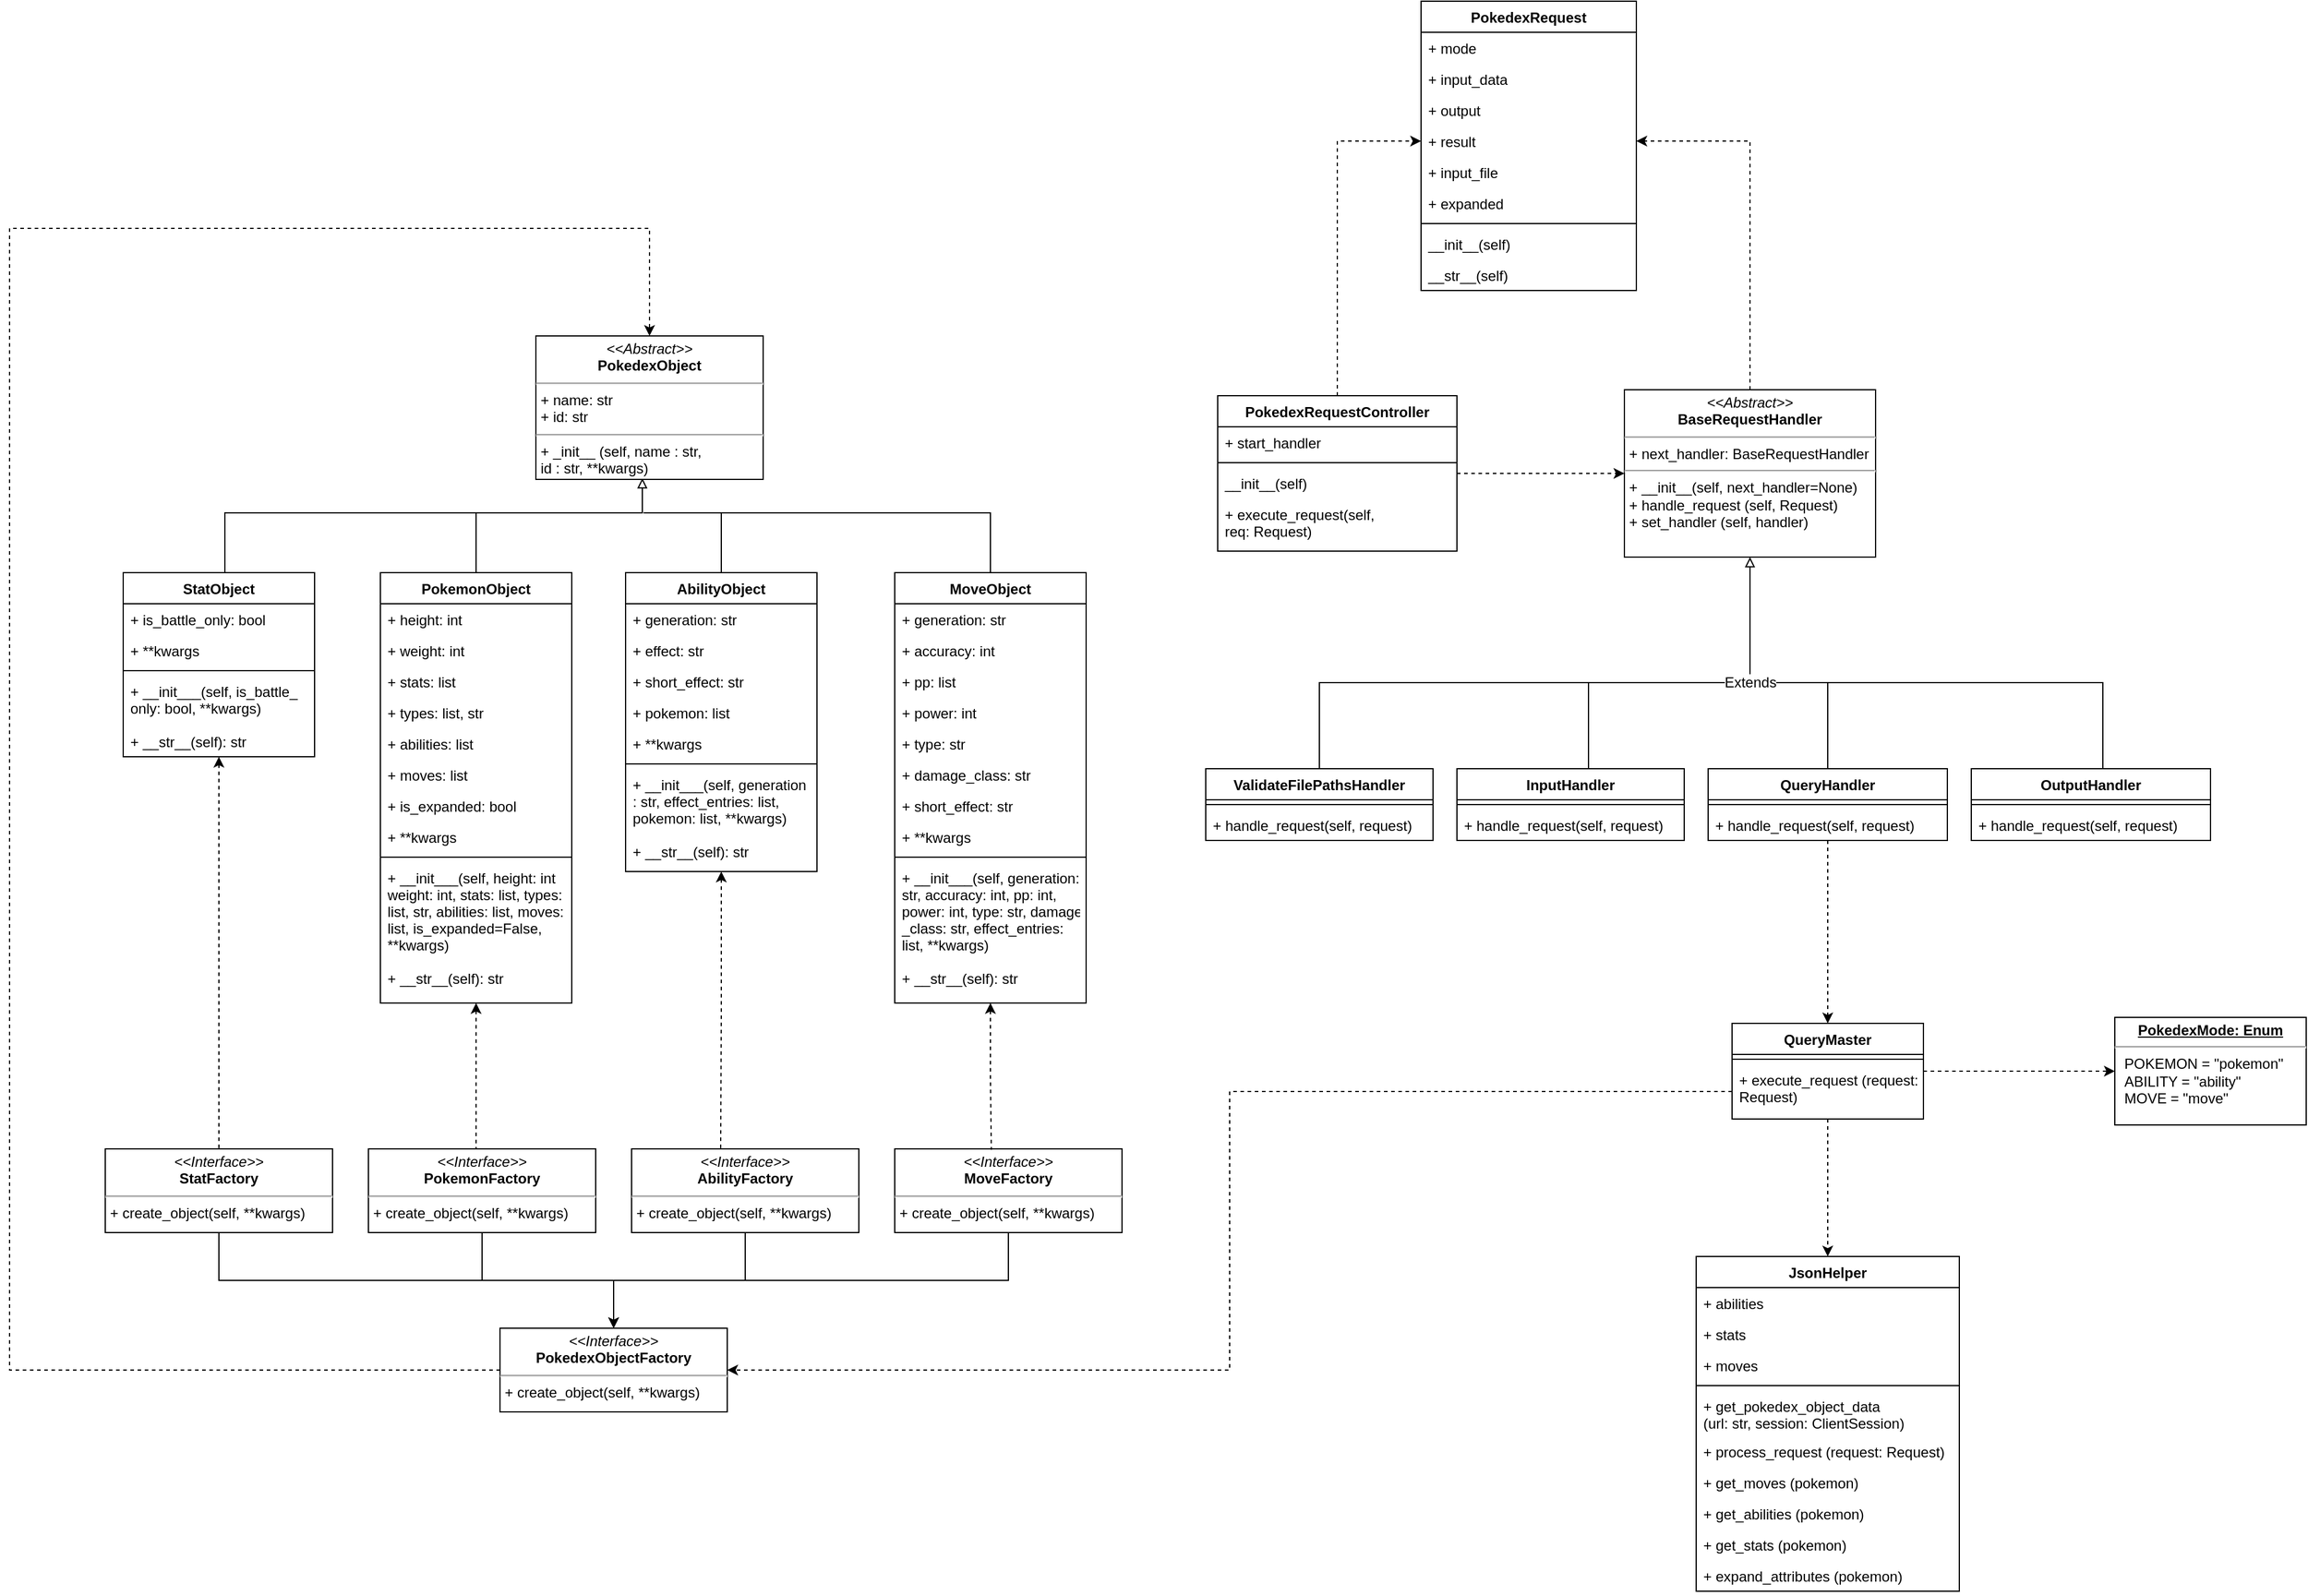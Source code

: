 <mxfile version="12.9.3" type="device"><diagram id="C5RBs43oDa-KdzZeNtuy" name="Page-1"><mxGraphModel dx="2993" dy="1607" grid="1" gridSize="10" guides="1" tooltips="1" connect="1" arrows="1" fold="1" page="1" pageScale="1" pageWidth="3300" pageHeight="4681" math="0" shadow="0"><root><mxCell id="WIyWlLk6GJQsqaUBKTNV-0"/><mxCell id="WIyWlLk6GJQsqaUBKTNV-1" parent="WIyWlLk6GJQsqaUBKTNV-0"/><mxCell id="iyGgix1Be-a9shSGAR93-7" style="edgeStyle=orthogonalEdgeStyle;rounded=0;orthogonalLoop=1;jettySize=auto;html=1;fontSize=12;" parent="WIyWlLk6GJQsqaUBKTNV-1" source="iyGgix1Be-a9shSGAR93-0" target="iyGgix1Be-a9shSGAR93-3" edge="1"><mxGeometry relative="1" as="geometry"><Array as="points"><mxPoint x="625" y="1150"/><mxPoint x="735" y="1150"/></Array></mxGeometry></mxCell><mxCell id="P6VxJpZOAg-nq72w11jo-1" style="edgeStyle=orthogonalEdgeStyle;rounded=0;orthogonalLoop=1;jettySize=auto;html=1;entryX=0;entryY=0.5;entryDx=0;entryDy=0;dashed=1;startArrow=none;startFill=0;endArrow=classic;endFill=1;" edge="1" parent="WIyWlLk6GJQsqaUBKTNV-1" source="qSmq64T--lBDVcPzqukr-4" target="iyGgix1Be-a9shSGAR93-84"><mxGeometry relative="1" as="geometry"/></mxCell><mxCell id="qSmq64T--lBDVcPzqukr-8" value="PokedexRequest" style="swimlane;fontStyle=1;align=center;verticalAlign=top;childLayout=stackLayout;horizontal=1;startSize=26;horizontalStack=0;resizeParent=1;resizeParentMax=0;resizeLast=0;collapsible=1;marginBottom=0;" parent="WIyWlLk6GJQsqaUBKTNV-1" vertex="1"><mxGeometry x="1410" y="80" width="180" height="242" as="geometry"/></mxCell><mxCell id="qSmq64T--lBDVcPzqukr-9" value="+ mode" style="text;strokeColor=none;fillColor=none;align=left;verticalAlign=top;spacingLeft=4;spacingRight=4;overflow=hidden;rotatable=0;points=[[0,0.5],[1,0.5]];portConstraint=eastwest;" parent="qSmq64T--lBDVcPzqukr-8" vertex="1"><mxGeometry y="26" width="180" height="26" as="geometry"/></mxCell><mxCell id="qSmq64T--lBDVcPzqukr-11" value="+ input_data" style="text;strokeColor=none;fillColor=none;align=left;verticalAlign=top;spacingLeft=4;spacingRight=4;overflow=hidden;rotatable=0;points=[[0,0.5],[1,0.5]];portConstraint=eastwest;" parent="qSmq64T--lBDVcPzqukr-8" vertex="1"><mxGeometry y="52" width="180" height="26" as="geometry"/></mxCell><mxCell id="qSmq64T--lBDVcPzqukr-12" value="+ output" style="text;strokeColor=none;fillColor=none;align=left;verticalAlign=top;spacingLeft=4;spacingRight=4;overflow=hidden;rotatable=0;points=[[0,0.5],[1,0.5]];portConstraint=eastwest;" parent="qSmq64T--lBDVcPzqukr-8" vertex="1"><mxGeometry y="78" width="180" height="26" as="geometry"/></mxCell><mxCell id="qSmq64T--lBDVcPzqukr-13" value="+ result" style="text;strokeColor=none;fillColor=none;align=left;verticalAlign=top;spacingLeft=4;spacingRight=4;overflow=hidden;rotatable=0;points=[[0,0.5],[1,0.5]];portConstraint=eastwest;" parent="qSmq64T--lBDVcPzqukr-8" vertex="1"><mxGeometry y="104" width="180" height="26" as="geometry"/></mxCell><mxCell id="qSmq64T--lBDVcPzqukr-14" value="+ input_file" style="text;strokeColor=none;fillColor=none;align=left;verticalAlign=top;spacingLeft=4;spacingRight=4;overflow=hidden;rotatable=0;points=[[0,0.5],[1,0.5]];portConstraint=eastwest;" parent="qSmq64T--lBDVcPzqukr-8" vertex="1"><mxGeometry y="130" width="180" height="26" as="geometry"/></mxCell><mxCell id="qSmq64T--lBDVcPzqukr-15" value="+ expanded" style="text;strokeColor=none;fillColor=none;align=left;verticalAlign=top;spacingLeft=4;spacingRight=4;overflow=hidden;rotatable=0;points=[[0,0.5],[1,0.5]];portConstraint=eastwest;" parent="qSmq64T--lBDVcPzqukr-8" vertex="1"><mxGeometry y="156" width="180" height="26" as="geometry"/></mxCell><mxCell id="qSmq64T--lBDVcPzqukr-10" value="" style="line;strokeWidth=1;fillColor=none;align=left;verticalAlign=middle;spacingTop=-1;spacingLeft=3;spacingRight=3;rotatable=0;labelPosition=right;points=[];portConstraint=eastwest;" parent="qSmq64T--lBDVcPzqukr-8" vertex="1"><mxGeometry y="182" width="180" height="8" as="geometry"/></mxCell><mxCell id="qSmq64T--lBDVcPzqukr-18" value="__init__(self)" style="text;strokeColor=none;fillColor=none;align=left;verticalAlign=top;spacingLeft=4;spacingRight=4;overflow=hidden;rotatable=0;points=[[0,0.5],[1,0.5]];portConstraint=eastwest;" parent="qSmq64T--lBDVcPzqukr-8" vertex="1"><mxGeometry y="190" width="180" height="26" as="geometry"/></mxCell><mxCell id="qSmq64T--lBDVcPzqukr-19" value="__str__(self)" style="text;strokeColor=none;fillColor=none;align=left;verticalAlign=top;spacingLeft=4;spacingRight=4;overflow=hidden;rotatable=0;points=[[0,0.5],[1,0.5]];portConstraint=eastwest;" parent="qSmq64T--lBDVcPzqukr-8" vertex="1"><mxGeometry y="216" width="180" height="26" as="geometry"/></mxCell><mxCell id="iyGgix1Be-a9shSGAR93-0" value="&lt;p style=&quot;margin: 4px 0px 0px; text-align: center; font-size: 12px;&quot;&gt;&lt;i style=&quot;font-size: 12px;&quot;&gt;&amp;lt;&amp;lt;Interface&amp;gt;&amp;gt;&lt;/i&gt;&lt;br style=&quot;font-size: 12px;&quot;&gt;&lt;b style=&quot;font-size: 12px;&quot;&gt;PokemonFactory&lt;/b&gt;&lt;/p&gt;&lt;hr style=&quot;font-size: 12px;&quot;&gt;&lt;p style=&quot;margin: 0px 0px 0px 4px; font-size: 12px;&quot;&gt;+ create_object(self, **kwargs)&lt;br style=&quot;font-size: 12px;&quot;&gt;&lt;/p&gt;" style="verticalAlign=top;align=left;overflow=fill;fontSize=12;fontFamily=Helvetica;html=1;" parent="WIyWlLk6GJQsqaUBKTNV-1" vertex="1"><mxGeometry x="530" y="1040" width="190" height="70" as="geometry"/></mxCell><mxCell id="iyGgix1Be-a9shSGAR93-8" style="edgeStyle=orthogonalEdgeStyle;rounded=0;orthogonalLoop=1;jettySize=auto;html=1;entryX=0.5;entryY=0;entryDx=0;entryDy=0;fontSize=12;" parent="WIyWlLk6GJQsqaUBKTNV-1" source="iyGgix1Be-a9shSGAR93-1" target="iyGgix1Be-a9shSGAR93-3" edge="1"><mxGeometry relative="1" as="geometry"><Array as="points"><mxPoint x="845" y="1150"/><mxPoint x="735" y="1150"/></Array></mxGeometry></mxCell><mxCell id="iyGgix1Be-a9shSGAR93-1" value="&lt;p style=&quot;margin: 4px 0px 0px; text-align: center; font-size: 12px;&quot;&gt;&lt;i style=&quot;font-size: 12px;&quot;&gt;&amp;lt;&amp;lt;Interface&amp;gt;&amp;gt;&lt;/i&gt;&lt;br style=&quot;font-size: 12px;&quot;&gt;&lt;b style=&quot;font-size: 12px;&quot;&gt;AbilityFactory&lt;/b&gt;&lt;/p&gt;&lt;hr style=&quot;font-size: 12px;&quot;&gt;&lt;p style=&quot;margin: 0px 0px 0px 4px; font-size: 12px;&quot;&gt;+ create_object(self, **kwargs)&lt;br style=&quot;font-size: 12px;&quot;&gt;&lt;/p&gt;" style="verticalAlign=top;align=left;overflow=fill;fontSize=12;fontFamily=Helvetica;html=1;" parent="WIyWlLk6GJQsqaUBKTNV-1" vertex="1"><mxGeometry x="750" y="1040" width="190" height="70" as="geometry"/></mxCell><mxCell id="iyGgix1Be-a9shSGAR93-6" style="edgeStyle=orthogonalEdgeStyle;rounded=0;orthogonalLoop=1;jettySize=auto;html=1;endArrow=none;endFill=0;fontSize=12;" parent="WIyWlLk6GJQsqaUBKTNV-1" source="iyGgix1Be-a9shSGAR93-2" edge="1"><mxGeometry relative="1" as="geometry"><mxPoint x="630" y="1150" as="targetPoint"/><Array as="points"><mxPoint x="405" y="1150"/></Array></mxGeometry></mxCell><mxCell id="iyGgix1Be-a9shSGAR93-2" value="&lt;p style=&quot;margin: 4px 0px 0px; text-align: center; font-size: 12px;&quot;&gt;&lt;i style=&quot;font-size: 12px;&quot;&gt;&amp;lt;&amp;lt;Interface&amp;gt;&amp;gt;&lt;/i&gt;&lt;br style=&quot;font-size: 12px;&quot;&gt;&lt;b style=&quot;font-size: 12px;&quot;&gt;StatFactory&lt;/b&gt;&lt;/p&gt;&lt;hr style=&quot;font-size: 12px;&quot;&gt;&lt;p style=&quot;margin: 0px 0px 0px 4px; font-size: 12px;&quot;&gt;&lt;/p&gt;&lt;p style=&quot;margin: 0px 0px 0px 4px; font-size: 12px;&quot;&gt;+ create_object(self, **kwargs)&lt;/p&gt;" style="verticalAlign=top;align=left;overflow=fill;fontSize=12;fontFamily=Helvetica;html=1;" parent="WIyWlLk6GJQsqaUBKTNV-1" vertex="1"><mxGeometry x="310" y="1040" width="190" height="70" as="geometry"/></mxCell><mxCell id="P6VxJpZOAg-nq72w11jo-0" style="edgeStyle=orthogonalEdgeStyle;rounded=0;orthogonalLoop=1;jettySize=auto;html=1;entryX=0.5;entryY=0;entryDx=0;entryDy=0;dashed=1;startArrow=none;startFill=0;endArrow=classic;endFill=1;" edge="1" parent="WIyWlLk6GJQsqaUBKTNV-1" source="iyGgix1Be-a9shSGAR93-3" target="iyGgix1Be-a9shSGAR93-81"><mxGeometry relative="1" as="geometry"><Array as="points"><mxPoint x="230" y="1225"/><mxPoint x="230" y="270"/><mxPoint x="765" y="270"/></Array></mxGeometry></mxCell><mxCell id="P6VxJpZOAg-nq72w11jo-3" style="edgeStyle=orthogonalEdgeStyle;rounded=0;orthogonalLoop=1;jettySize=auto;html=1;entryX=0;entryY=0.5;entryDx=0;entryDy=0;dashed=1;startArrow=none;startFill=0;endArrow=classic;endFill=1;" edge="1" parent="WIyWlLk6GJQsqaUBKTNV-1" source="qSmq64T--lBDVcPzqukr-4" target="qSmq64T--lBDVcPzqukr-13"><mxGeometry relative="1" as="geometry"/></mxCell><mxCell id="qSmq64T--lBDVcPzqukr-4" value="PokedexRequestController" style="swimlane;fontStyle=1;align=center;verticalAlign=top;childLayout=stackLayout;horizontal=1;startSize=26;horizontalStack=0;resizeParent=1;resizeParentMax=0;resizeLast=0;collapsible=1;marginBottom=0;" parent="WIyWlLk6GJQsqaUBKTNV-1" vertex="1"><mxGeometry x="1240" y="410" width="200" height="130" as="geometry"/></mxCell><mxCell id="qSmq64T--lBDVcPzqukr-5" value="+ start_handler" style="text;strokeColor=none;fillColor=none;align=left;verticalAlign=top;spacingLeft=4;spacingRight=4;overflow=hidden;rotatable=0;points=[[0,0.5],[1,0.5]];portConstraint=eastwest;" parent="qSmq64T--lBDVcPzqukr-4" vertex="1"><mxGeometry y="26" width="200" height="26" as="geometry"/></mxCell><mxCell id="qSmq64T--lBDVcPzqukr-6" value="" style="line;strokeWidth=1;fillColor=none;align=left;verticalAlign=middle;spacingTop=-1;spacingLeft=3;spacingRight=3;rotatable=0;labelPosition=right;points=[];portConstraint=eastwest;" parent="qSmq64T--lBDVcPzqukr-4" vertex="1"><mxGeometry y="52" width="200" height="8" as="geometry"/></mxCell><mxCell id="qSmq64T--lBDVcPzqukr-7" value="__init__(self)" style="text;strokeColor=none;fillColor=none;align=left;verticalAlign=top;spacingLeft=4;spacingRight=4;overflow=hidden;rotatable=0;points=[[0,0.5],[1,0.5]];portConstraint=eastwest;" parent="qSmq64T--lBDVcPzqukr-4" vertex="1"><mxGeometry y="60" width="200" height="26" as="geometry"/></mxCell><mxCell id="qSmq64T--lBDVcPzqukr-20" value="+ execute_request(self, &#10;req: Request)" style="text;strokeColor=none;fillColor=none;align=left;verticalAlign=top;spacingLeft=4;spacingRight=4;overflow=hidden;rotatable=0;points=[[0,0.5],[1,0.5]];portConstraint=eastwest;" parent="qSmq64T--lBDVcPzqukr-4" vertex="1"><mxGeometry y="86" width="200" height="44" as="geometry"/></mxCell><mxCell id="iyGgix1Be-a9shSGAR93-3" value="&lt;p style=&quot;margin: 4px 0px 0px; text-align: center; font-size: 12px;&quot;&gt;&lt;i style=&quot;font-size: 12px;&quot;&gt;&amp;lt;&amp;lt;Interface&amp;gt;&amp;gt;&lt;/i&gt;&lt;br style=&quot;font-size: 12px;&quot;&gt;&lt;b style=&quot;font-size: 12px;&quot;&gt;PokedexObjectFactory&lt;/b&gt;&lt;/p&gt;&lt;hr style=&quot;font-size: 12px;&quot;&gt;&lt;p style=&quot;margin: 0px 0px 0px 4px; font-size: 12px;&quot;&gt;+ create_object(self, **kwargs)&lt;br style=&quot;font-size: 12px;&quot;&gt;&lt;/p&gt;" style="verticalAlign=top;align=left;overflow=fill;fontSize=12;fontFamily=Helvetica;html=1;" parent="WIyWlLk6GJQsqaUBKTNV-1" vertex="1"><mxGeometry x="640" y="1190" width="190" height="70" as="geometry"/></mxCell><mxCell id="iyGgix1Be-a9shSGAR93-9" style="edgeStyle=orthogonalEdgeStyle;rounded=0;orthogonalLoop=1;jettySize=auto;html=1;endArrow=none;endFill=0;fontSize=12;" parent="WIyWlLk6GJQsqaUBKTNV-1" source="iyGgix1Be-a9shSGAR93-4" edge="1"><mxGeometry relative="1" as="geometry"><mxPoint x="840" y="1150" as="targetPoint"/><Array as="points"><mxPoint x="1065" y="1150"/></Array></mxGeometry></mxCell><mxCell id="iyGgix1Be-a9shSGAR93-4" value="&lt;p style=&quot;margin: 4px 0px 0px; text-align: center; font-size: 12px;&quot;&gt;&lt;i style=&quot;font-size: 12px;&quot;&gt;&amp;lt;&amp;lt;Interface&amp;gt;&amp;gt;&lt;/i&gt;&lt;br style=&quot;font-size: 12px;&quot;&gt;&lt;b style=&quot;font-size: 12px;&quot;&gt;MoveFactory&lt;/b&gt;&lt;/p&gt;&lt;hr style=&quot;font-size: 12px;&quot;&gt;&lt;p style=&quot;margin: 0px 0px 0px 4px; font-size: 12px;&quot;&gt;+ create_object(self, **kwargs)&lt;br style=&quot;font-size: 12px;&quot;&gt;&lt;/p&gt;" style="verticalAlign=top;align=left;overflow=fill;fontSize=12;fontFamily=Helvetica;html=1;" parent="WIyWlLk6GJQsqaUBKTNV-1" vertex="1"><mxGeometry x="970" y="1040" width="190" height="70" as="geometry"/></mxCell><mxCell id="iyGgix1Be-a9shSGAR93-77" style="edgeStyle=orthogonalEdgeStyle;rounded=0;orthogonalLoop=1;jettySize=auto;html=1;endArrow=none;endFill=0;fontSize=12;" parent="WIyWlLk6GJQsqaUBKTNV-1" source="iyGgix1Be-a9shSGAR93-14" edge="1"><mxGeometry relative="1" as="geometry"><mxPoint x="605" y="508" as="targetPoint"/><Array as="points"><mxPoint x="620" y="508"/></Array></mxGeometry></mxCell><mxCell id="qSmq64T--lBDVcPzqukr-1" style="edgeStyle=orthogonalEdgeStyle;rounded=0;orthogonalLoop=1;jettySize=auto;html=1;dashed=1;startArrow=classic;startFill=1;endArrow=none;endFill=0;" parent="WIyWlLk6GJQsqaUBKTNV-1" source="iyGgix1Be-a9shSGAR93-14" edge="1"><mxGeometry relative="1" as="geometry"><mxPoint x="620" y="1040" as="targetPoint"/></mxGeometry></mxCell><mxCell id="iyGgix1Be-a9shSGAR93-14" value="PokemonObject" style="swimlane;fontStyle=1;align=center;verticalAlign=top;childLayout=stackLayout;horizontal=1;startSize=26;horizontalStack=0;resizeParent=1;resizeParentMax=0;resizeLast=0;collapsible=1;marginBottom=0;fontSize=12;" parent="WIyWlLk6GJQsqaUBKTNV-1" vertex="1"><mxGeometry x="540" y="558" width="160" height="360" as="geometry"/></mxCell><mxCell id="iyGgix1Be-a9shSGAR93-15" value="+ height: int" style="text;strokeColor=none;fillColor=none;align=left;verticalAlign=top;spacingLeft=4;spacingRight=4;overflow=hidden;rotatable=0;points=[[0,0.5],[1,0.5]];portConstraint=eastwest;fontSize=12;" parent="iyGgix1Be-a9shSGAR93-14" vertex="1"><mxGeometry y="26" width="160" height="26" as="geometry"/></mxCell><mxCell id="iyGgix1Be-a9shSGAR93-34" value="+ weight: int" style="text;strokeColor=none;fillColor=none;align=left;verticalAlign=top;spacingLeft=4;spacingRight=4;overflow=hidden;rotatable=0;points=[[0,0.5],[1,0.5]];portConstraint=eastwest;fontSize=12;" parent="iyGgix1Be-a9shSGAR93-14" vertex="1"><mxGeometry y="52" width="160" height="26" as="geometry"/></mxCell><mxCell id="iyGgix1Be-a9shSGAR93-35" value="+ stats: list" style="text;strokeColor=none;fillColor=none;align=left;verticalAlign=top;spacingLeft=4;spacingRight=4;overflow=hidden;rotatable=0;points=[[0,0.5],[1,0.5]];portConstraint=eastwest;fontSize=12;" parent="iyGgix1Be-a9shSGAR93-14" vertex="1"><mxGeometry y="78" width="160" height="26" as="geometry"/></mxCell><mxCell id="iyGgix1Be-a9shSGAR93-36" value="+ types: list, str" style="text;strokeColor=none;fillColor=none;align=left;verticalAlign=top;spacingLeft=4;spacingRight=4;overflow=hidden;rotatable=0;points=[[0,0.5],[1,0.5]];portConstraint=eastwest;fontSize=12;" parent="iyGgix1Be-a9shSGAR93-14" vertex="1"><mxGeometry y="104" width="160" height="26" as="geometry"/></mxCell><mxCell id="iyGgix1Be-a9shSGAR93-37" value="+ abilities: list" style="text;strokeColor=none;fillColor=none;align=left;verticalAlign=top;spacingLeft=4;spacingRight=4;overflow=hidden;rotatable=0;points=[[0,0.5],[1,0.5]];portConstraint=eastwest;fontSize=12;" parent="iyGgix1Be-a9shSGAR93-14" vertex="1"><mxGeometry y="130" width="160" height="26" as="geometry"/></mxCell><mxCell id="iyGgix1Be-a9shSGAR93-38" value="+ moves: list" style="text;strokeColor=none;fillColor=none;align=left;verticalAlign=top;spacingLeft=4;spacingRight=4;overflow=hidden;rotatable=0;points=[[0,0.5],[1,0.5]];portConstraint=eastwest;fontSize=12;" parent="iyGgix1Be-a9shSGAR93-14" vertex="1"><mxGeometry y="156" width="160" height="26" as="geometry"/></mxCell><mxCell id="iyGgix1Be-a9shSGAR93-39" value="+ is_expanded: bool" style="text;strokeColor=none;fillColor=none;align=left;verticalAlign=top;spacingLeft=4;spacingRight=4;overflow=hidden;rotatable=0;points=[[0,0.5],[1,0.5]];portConstraint=eastwest;fontSize=12;" parent="iyGgix1Be-a9shSGAR93-14" vertex="1"><mxGeometry y="182" width="160" height="26" as="geometry"/></mxCell><mxCell id="iyGgix1Be-a9shSGAR93-41" value="+ **kwargs" style="text;strokeColor=none;fillColor=none;align=left;verticalAlign=top;spacingLeft=4;spacingRight=4;overflow=hidden;rotatable=0;points=[[0,0.5],[1,0.5]];portConstraint=eastwest;fontSize=12;" parent="iyGgix1Be-a9shSGAR93-14" vertex="1"><mxGeometry y="208" width="160" height="26" as="geometry"/></mxCell><mxCell id="iyGgix1Be-a9shSGAR93-16" value="" style="line;strokeWidth=1;fillColor=none;align=left;verticalAlign=middle;spacingTop=-1;spacingLeft=3;spacingRight=3;rotatable=0;labelPosition=right;points=[];portConstraint=eastwest;fontSize=12;" parent="iyGgix1Be-a9shSGAR93-14" vertex="1"><mxGeometry y="234" width="160" height="8" as="geometry"/></mxCell><mxCell id="iyGgix1Be-a9shSGAR93-17" value="+ __init___(self, height: int&#10;weight: int, stats: list, types: &#10;list, str, abilities: list, moves: &#10;list, is_expanded=False, &#10;**kwargs)&#10;&#10;+ __str__(self): str" style="text;strokeColor=none;fillColor=none;align=left;verticalAlign=top;spacingLeft=4;spacingRight=4;overflow=hidden;rotatable=0;points=[[0,0.5],[1,0.5]];portConstraint=eastwest;fontSize=12;" parent="iyGgix1Be-a9shSGAR93-14" vertex="1"><mxGeometry y="242" width="160" height="118" as="geometry"/></mxCell><mxCell id="iyGgix1Be-a9shSGAR93-76" style="edgeStyle=orthogonalEdgeStyle;rounded=0;orthogonalLoop=1;jettySize=auto;html=1;endArrow=block;endFill=0;fontSize=12;" parent="WIyWlLk6GJQsqaUBKTNV-1" source="iyGgix1Be-a9shSGAR93-42" edge="1"><mxGeometry relative="1" as="geometry"><mxPoint x="759" y="479" as="targetPoint"/><Array as="points"><mxPoint x="410" y="508"/><mxPoint x="759" y="508"/></Array></mxGeometry></mxCell><mxCell id="qSmq64T--lBDVcPzqukr-0" style="edgeStyle=orthogonalEdgeStyle;rounded=0;orthogonalLoop=1;jettySize=auto;html=1;dashed=1;startArrow=classic;startFill=1;endArrow=none;endFill=0;" parent="WIyWlLk6GJQsqaUBKTNV-1" source="iyGgix1Be-a9shSGAR93-42" target="iyGgix1Be-a9shSGAR93-2" edge="1"><mxGeometry relative="1" as="geometry"/></mxCell><mxCell id="iyGgix1Be-a9shSGAR93-42" value="StatObject" style="swimlane;fontStyle=1;align=center;verticalAlign=top;childLayout=stackLayout;horizontal=1;startSize=26;horizontalStack=0;resizeParent=1;resizeParentMax=0;resizeLast=0;collapsible=1;marginBottom=0;fontSize=12;" parent="WIyWlLk6GJQsqaUBKTNV-1" vertex="1"><mxGeometry x="325" y="558" width="160" height="154" as="geometry"/></mxCell><mxCell id="iyGgix1Be-a9shSGAR93-49" value="+ is_battle_only: bool" style="text;strokeColor=none;fillColor=none;align=left;verticalAlign=top;spacingLeft=4;spacingRight=4;overflow=hidden;rotatable=0;points=[[0,0.5],[1,0.5]];portConstraint=eastwest;fontSize=12;" parent="iyGgix1Be-a9shSGAR93-42" vertex="1"><mxGeometry y="26" width="160" height="26" as="geometry"/></mxCell><mxCell id="iyGgix1Be-a9shSGAR93-50" value="+ **kwargs" style="text;strokeColor=none;fillColor=none;align=left;verticalAlign=top;spacingLeft=4;spacingRight=4;overflow=hidden;rotatable=0;points=[[0,0.5],[1,0.5]];portConstraint=eastwest;fontSize=12;" parent="iyGgix1Be-a9shSGAR93-42" vertex="1"><mxGeometry y="52" width="160" height="26" as="geometry"/></mxCell><mxCell id="iyGgix1Be-a9shSGAR93-51" value="" style="line;strokeWidth=1;fillColor=none;align=left;verticalAlign=middle;spacingTop=-1;spacingLeft=3;spacingRight=3;rotatable=0;labelPosition=right;points=[];portConstraint=eastwest;fontSize=12;" parent="iyGgix1Be-a9shSGAR93-42" vertex="1"><mxGeometry y="78" width="160" height="8" as="geometry"/></mxCell><mxCell id="iyGgix1Be-a9shSGAR93-52" value="+ __init___(self, is_battle_&#10;only: bool, **kwargs)&#10;&#10;+ __str__(self): str" style="text;strokeColor=none;fillColor=none;align=left;verticalAlign=top;spacingLeft=4;spacingRight=4;overflow=hidden;rotatable=0;points=[[0,0.5],[1,0.5]];portConstraint=eastwest;fontSize=12;" parent="iyGgix1Be-a9shSGAR93-42" vertex="1"><mxGeometry y="86" width="160" height="68" as="geometry"/></mxCell><mxCell id="iyGgix1Be-a9shSGAR93-79" style="edgeStyle=orthogonalEdgeStyle;rounded=0;orthogonalLoop=1;jettySize=auto;html=1;exitX=0.5;exitY=0;exitDx=0;exitDy=0;endArrow=none;endFill=0;fontSize=12;" parent="WIyWlLk6GJQsqaUBKTNV-1" source="iyGgix1Be-a9shSGAR93-53" edge="1"><mxGeometry relative="1" as="geometry"><mxPoint x="825" y="508" as="targetPoint"/></mxGeometry></mxCell><mxCell id="qSmq64T--lBDVcPzqukr-2" style="edgeStyle=orthogonalEdgeStyle;rounded=0;orthogonalLoop=1;jettySize=auto;html=1;entryX=0.392;entryY=0.01;entryDx=0;entryDy=0;entryPerimeter=0;dashed=1;startArrow=classic;startFill=1;endArrow=none;endFill=0;" parent="WIyWlLk6GJQsqaUBKTNV-1" source="iyGgix1Be-a9shSGAR93-53" target="iyGgix1Be-a9shSGAR93-1" edge="1"><mxGeometry relative="1" as="geometry"/></mxCell><mxCell id="iyGgix1Be-a9shSGAR93-53" value="AbilityObject" style="swimlane;fontStyle=1;align=center;verticalAlign=top;childLayout=stackLayout;horizontal=1;startSize=26;horizontalStack=0;resizeParent=1;resizeParentMax=0;resizeLast=0;collapsible=1;marginBottom=0;fontSize=12;" parent="WIyWlLk6GJQsqaUBKTNV-1" vertex="1"><mxGeometry x="745" y="558" width="160" height="250" as="geometry"/></mxCell><mxCell id="iyGgix1Be-a9shSGAR93-54" value="+ generation: str" style="text;strokeColor=none;fillColor=none;align=left;verticalAlign=top;spacingLeft=4;spacingRight=4;overflow=hidden;rotatable=0;points=[[0,0.5],[1,0.5]];portConstraint=eastwest;fontSize=12;" parent="iyGgix1Be-a9shSGAR93-53" vertex="1"><mxGeometry y="26" width="160" height="26" as="geometry"/></mxCell><mxCell id="iyGgix1Be-a9shSGAR93-55" value="+ effect: str" style="text;strokeColor=none;fillColor=none;align=left;verticalAlign=top;spacingLeft=4;spacingRight=4;overflow=hidden;rotatable=0;points=[[0,0.5],[1,0.5]];portConstraint=eastwest;fontSize=12;" parent="iyGgix1Be-a9shSGAR93-53" vertex="1"><mxGeometry y="52" width="160" height="26" as="geometry"/></mxCell><mxCell id="iyGgix1Be-a9shSGAR93-56" value="+ short_effect: str" style="text;strokeColor=none;fillColor=none;align=left;verticalAlign=top;spacingLeft=4;spacingRight=4;overflow=hidden;rotatable=0;points=[[0,0.5],[1,0.5]];portConstraint=eastwest;fontSize=12;" parent="iyGgix1Be-a9shSGAR93-53" vertex="1"><mxGeometry y="78" width="160" height="26" as="geometry"/></mxCell><mxCell id="iyGgix1Be-a9shSGAR93-61" value="+ pokemon: list" style="text;strokeColor=none;fillColor=none;align=left;verticalAlign=top;spacingLeft=4;spacingRight=4;overflow=hidden;rotatable=0;points=[[0,0.5],[1,0.5]];portConstraint=eastwest;fontSize=12;" parent="iyGgix1Be-a9shSGAR93-53" vertex="1"><mxGeometry y="104" width="160" height="26" as="geometry"/></mxCell><mxCell id="iyGgix1Be-a9shSGAR93-64" value="+ **kwargs" style="text;strokeColor=none;fillColor=none;align=left;verticalAlign=top;spacingLeft=4;spacingRight=4;overflow=hidden;rotatable=0;points=[[0,0.5],[1,0.5]];portConstraint=eastwest;fontSize=12;" parent="iyGgix1Be-a9shSGAR93-53" vertex="1"><mxGeometry y="130" width="160" height="26" as="geometry"/></mxCell><mxCell id="iyGgix1Be-a9shSGAR93-62" value="" style="line;strokeWidth=1;fillColor=none;align=left;verticalAlign=middle;spacingTop=-1;spacingLeft=3;spacingRight=3;rotatable=0;labelPosition=right;points=[];portConstraint=eastwest;fontSize=12;" parent="iyGgix1Be-a9shSGAR93-53" vertex="1"><mxGeometry y="156" width="160" height="8" as="geometry"/></mxCell><mxCell id="iyGgix1Be-a9shSGAR93-63" value="+ __init___(self, generation&#10;: str, effect_entries: list,&#10;pokemon: list, **kwargs)&#10;&#10;+ __str__(self): str" style="text;strokeColor=none;fillColor=none;align=left;verticalAlign=top;spacingLeft=4;spacingRight=4;overflow=hidden;rotatable=0;points=[[0,0.5],[1,0.5]];portConstraint=eastwest;fontSize=12;" parent="iyGgix1Be-a9shSGAR93-53" vertex="1"><mxGeometry y="164" width="160" height="86" as="geometry"/></mxCell><mxCell id="iyGgix1Be-a9shSGAR93-80" style="edgeStyle=orthogonalEdgeStyle;rounded=0;orthogonalLoop=1;jettySize=auto;html=1;endArrow=none;endFill=0;fontSize=12;startArrow=none;startFill=0;" parent="WIyWlLk6GJQsqaUBKTNV-1" source="iyGgix1Be-a9shSGAR93-65" edge="1"><mxGeometry relative="1" as="geometry"><mxPoint x="760" y="508" as="targetPoint"/><Array as="points"><mxPoint x="1050" y="508"/></Array></mxGeometry></mxCell><mxCell id="qSmq64T--lBDVcPzqukr-3" style="edgeStyle=orthogonalEdgeStyle;rounded=0;orthogonalLoop=1;jettySize=auto;html=1;entryX=0.425;entryY=0.01;entryDx=0;entryDy=0;entryPerimeter=0;dashed=1;startArrow=classic;startFill=1;endArrow=none;endFill=0;" parent="WIyWlLk6GJQsqaUBKTNV-1" source="iyGgix1Be-a9shSGAR93-65" target="iyGgix1Be-a9shSGAR93-4" edge="1"><mxGeometry relative="1" as="geometry"/></mxCell><mxCell id="iyGgix1Be-a9shSGAR93-65" value="MoveObject" style="swimlane;fontStyle=1;align=center;verticalAlign=top;childLayout=stackLayout;horizontal=1;startSize=26;horizontalStack=0;resizeParent=1;resizeParentMax=0;resizeLast=0;collapsible=1;marginBottom=0;fontSize=12;" parent="WIyWlLk6GJQsqaUBKTNV-1" vertex="1"><mxGeometry x="970" y="558" width="160" height="360" as="geometry"/></mxCell><mxCell id="iyGgix1Be-a9shSGAR93-66" value="+ generation: str" style="text;strokeColor=none;fillColor=none;align=left;verticalAlign=top;spacingLeft=4;spacingRight=4;overflow=hidden;rotatable=0;points=[[0,0.5],[1,0.5]];portConstraint=eastwest;fontSize=12;" parent="iyGgix1Be-a9shSGAR93-65" vertex="1"><mxGeometry y="26" width="160" height="26" as="geometry"/></mxCell><mxCell id="iyGgix1Be-a9shSGAR93-67" value="+ accuracy: int" style="text;strokeColor=none;fillColor=none;align=left;verticalAlign=top;spacingLeft=4;spacingRight=4;overflow=hidden;rotatable=0;points=[[0,0.5],[1,0.5]];portConstraint=eastwest;fontSize=12;" parent="iyGgix1Be-a9shSGAR93-65" vertex="1"><mxGeometry y="52" width="160" height="26" as="geometry"/></mxCell><mxCell id="iyGgix1Be-a9shSGAR93-68" value="+ pp: list" style="text;strokeColor=none;fillColor=none;align=left;verticalAlign=top;spacingLeft=4;spacingRight=4;overflow=hidden;rotatable=0;points=[[0,0.5],[1,0.5]];portConstraint=eastwest;fontSize=12;" parent="iyGgix1Be-a9shSGAR93-65" vertex="1"><mxGeometry y="78" width="160" height="26" as="geometry"/></mxCell><mxCell id="iyGgix1Be-a9shSGAR93-69" value="+ power: int" style="text;strokeColor=none;fillColor=none;align=left;verticalAlign=top;spacingLeft=4;spacingRight=4;overflow=hidden;rotatable=0;points=[[0,0.5],[1,0.5]];portConstraint=eastwest;fontSize=12;" parent="iyGgix1Be-a9shSGAR93-65" vertex="1"><mxGeometry y="104" width="160" height="26" as="geometry"/></mxCell><mxCell id="iyGgix1Be-a9shSGAR93-70" value="+ type: str" style="text;strokeColor=none;fillColor=none;align=left;verticalAlign=top;spacingLeft=4;spacingRight=4;overflow=hidden;rotatable=0;points=[[0,0.5],[1,0.5]];portConstraint=eastwest;fontSize=12;" parent="iyGgix1Be-a9shSGAR93-65" vertex="1"><mxGeometry y="130" width="160" height="26" as="geometry"/></mxCell><mxCell id="iyGgix1Be-a9shSGAR93-71" value="+ damage_class: str" style="text;strokeColor=none;fillColor=none;align=left;verticalAlign=top;spacingLeft=4;spacingRight=4;overflow=hidden;rotatable=0;points=[[0,0.5],[1,0.5]];portConstraint=eastwest;fontSize=12;" parent="iyGgix1Be-a9shSGAR93-65" vertex="1"><mxGeometry y="156" width="160" height="26" as="geometry"/></mxCell><mxCell id="iyGgix1Be-a9shSGAR93-72" value="+ short_effect: str" style="text;strokeColor=none;fillColor=none;align=left;verticalAlign=top;spacingLeft=4;spacingRight=4;overflow=hidden;rotatable=0;points=[[0,0.5],[1,0.5]];portConstraint=eastwest;fontSize=12;" parent="iyGgix1Be-a9shSGAR93-65" vertex="1"><mxGeometry y="182" width="160" height="26" as="geometry"/></mxCell><mxCell id="iyGgix1Be-a9shSGAR93-73" value="+ **kwargs" style="text;strokeColor=none;fillColor=none;align=left;verticalAlign=top;spacingLeft=4;spacingRight=4;overflow=hidden;rotatable=0;points=[[0,0.5],[1,0.5]];portConstraint=eastwest;fontSize=12;" parent="iyGgix1Be-a9shSGAR93-65" vertex="1"><mxGeometry y="208" width="160" height="26" as="geometry"/></mxCell><mxCell id="iyGgix1Be-a9shSGAR93-74" value="" style="line;strokeWidth=1;fillColor=none;align=left;verticalAlign=middle;spacingTop=-1;spacingLeft=3;spacingRight=3;rotatable=0;labelPosition=right;points=[];portConstraint=eastwest;fontSize=12;" parent="iyGgix1Be-a9shSGAR93-65" vertex="1"><mxGeometry y="234" width="160" height="8" as="geometry"/></mxCell><mxCell id="iyGgix1Be-a9shSGAR93-75" value="+ __init___(self, generation:&#10;str, accuracy: int, pp: int, &#10;power: int, type: str, damage&#10;_class: str, effect_entries:&#10;list, **kwargs)&#10;&#10;+ __str__(self): str" style="text;strokeColor=none;fillColor=none;align=left;verticalAlign=top;spacingLeft=4;spacingRight=4;overflow=hidden;rotatable=0;points=[[0,0.5],[1,0.5]];portConstraint=eastwest;fontSize=12;" parent="iyGgix1Be-a9shSGAR93-65" vertex="1"><mxGeometry y="242" width="160" height="118" as="geometry"/></mxCell><mxCell id="iyGgix1Be-a9shSGAR93-81" value="&lt;p style=&quot;margin: 4px 0px 0px; text-align: center; font-size: 12px;&quot;&gt;&lt;i style=&quot;font-size: 12px;&quot;&gt;&amp;lt;&amp;lt;Abstract&amp;gt;&amp;gt;&lt;/i&gt;&lt;br style=&quot;font-size: 12px;&quot;&gt;&lt;b style=&quot;font-size: 12px;&quot;&gt;PokedexObject&lt;/b&gt;&lt;/p&gt;&lt;hr style=&quot;font-size: 12px;&quot;&gt;&lt;p style=&quot;margin: 0px 0px 0px 4px; font-size: 12px;&quot;&gt;+ name: str&lt;/p&gt;&lt;p style=&quot;margin: 0px 0px 0px 4px; font-size: 12px;&quot;&gt;+ id: str&lt;/p&gt;&lt;hr style=&quot;font-size: 12px;&quot;&gt;&lt;p style=&quot;margin: 0px 0px 0px 4px; font-size: 12px;&quot;&gt;+ _init__ (self, name : str,&lt;br style=&quot;padding: 0px; margin: 0px; font-size: 12px;&quot;&gt;id : str, **kwargs)&lt;br style=&quot;font-size: 12px;&quot;&gt;&lt;/p&gt;" style="verticalAlign=top;align=left;overflow=fill;fontSize=12;fontFamily=Helvetica;html=1;" parent="WIyWlLk6GJQsqaUBKTNV-1" vertex="1"><mxGeometry x="670" y="360" width="190" height="120" as="geometry"/></mxCell><mxCell id="iyGgix1Be-a9shSGAR93-83" value="&lt;p style=&quot;margin: 4px 0px 0px; text-align: center; text-decoration: underline; font-size: 12px;&quot;&gt;&lt;b style=&quot;font-size: 12px;&quot;&gt;PokedexMode: Enum&lt;/b&gt;&lt;/p&gt;&lt;hr style=&quot;font-size: 12px;&quot;&gt;&lt;p style=&quot;margin: 0px 0px 0px 8px; font-size: 12px;&quot;&gt;POKEMON = &quot;pokemon&quot;&lt;br style=&quot;font-size: 12px;&quot;&gt;ABILITY = &quot;ability&quot;&lt;br style=&quot;font-size: 12px;&quot;&gt;MOVE = &quot;move&quot;&lt;/p&gt;" style="verticalAlign=top;align=left;overflow=fill;fontSize=12;fontFamily=Helvetica;html=1;" parent="WIyWlLk6GJQsqaUBKTNV-1" vertex="1"><mxGeometry x="1990" y="930" width="160" height="90" as="geometry"/></mxCell><mxCell id="P6VxJpZOAg-nq72w11jo-2" style="edgeStyle=orthogonalEdgeStyle;rounded=0;orthogonalLoop=1;jettySize=auto;html=1;entryX=1;entryY=0.5;entryDx=0;entryDy=0;dashed=1;startArrow=none;startFill=0;endArrow=classic;endFill=1;" edge="1" parent="WIyWlLk6GJQsqaUBKTNV-1" source="iyGgix1Be-a9shSGAR93-84" target="qSmq64T--lBDVcPzqukr-13"><mxGeometry relative="1" as="geometry"/></mxCell><mxCell id="iyGgix1Be-a9shSGAR93-84" value="&lt;p style=&quot;margin: 4px 0px 0px; text-align: center; font-size: 12px;&quot;&gt;&lt;i style=&quot;font-size: 12px;&quot;&gt;&amp;lt;&amp;lt;Abstract&amp;gt;&amp;gt;&lt;/i&gt;&lt;br style=&quot;font-size: 12px;&quot;&gt;&lt;b style=&quot;font-size: 12px;&quot;&gt;BaseRequestHandler&lt;/b&gt;&lt;/p&gt;&lt;hr style=&quot;font-size: 12px;&quot;&gt;&lt;p style=&quot;margin: 0px 0px 0px 4px; font-size: 12px;&quot;&gt;+ next_handler: BaseRequestHandler&lt;br style=&quot;font-size: 12px;&quot;&gt;&lt;/p&gt;&lt;hr style=&quot;font-size: 12px;&quot;&gt;&lt;p style=&quot;margin: 0px 0px 0px 4px; font-size: 12px;&quot;&gt;+ __init__(self, next_handler=None)&lt;br style=&quot;font-size: 12px;&quot;&gt;+ handle_request (self, Request)&lt;/p&gt;&lt;p style=&quot;margin: 0px 0px 0px 4px; font-size: 12px;&quot;&gt;+ set_handler (self, handler)&lt;/p&gt;" style="verticalAlign=top;align=left;overflow=fill;fontSize=12;fontFamily=Helvetica;html=1;" parent="WIyWlLk6GJQsqaUBKTNV-1" vertex="1"><mxGeometry x="1580" y="405" width="210" height="140" as="geometry"/></mxCell><mxCell id="iyGgix1Be-a9shSGAR93-103" style="edgeStyle=orthogonalEdgeStyle;rounded=0;orthogonalLoop=1;jettySize=auto;html=1;entryX=0.5;entryY=1;entryDx=0;entryDy=0;endArrow=block;endFill=0;fontSize=12;" parent="WIyWlLk6GJQsqaUBKTNV-1" source="iyGgix1Be-a9shSGAR93-85" target="iyGgix1Be-a9shSGAR93-84" edge="1"><mxGeometry relative="1" as="geometry"><Array as="points"><mxPoint x="1980" y="650"/><mxPoint x="1685" y="650"/></Array></mxGeometry></mxCell><mxCell id="iyGgix1Be-a9shSGAR93-85" value="OutputHandler" style="swimlane;fontStyle=1;align=center;verticalAlign=top;childLayout=stackLayout;horizontal=1;startSize=26;horizontalStack=0;resizeParent=1;resizeParentMax=0;resizeLast=0;collapsible=1;marginBottom=0;fontSize=12;" parent="WIyWlLk6GJQsqaUBKTNV-1" vertex="1"><mxGeometry x="1870" y="722" width="200" height="60" as="geometry"/></mxCell><mxCell id="iyGgix1Be-a9shSGAR93-87" value="" style="line;strokeWidth=1;fillColor=none;align=left;verticalAlign=middle;spacingTop=-1;spacingLeft=3;spacingRight=3;rotatable=0;labelPosition=right;points=[];portConstraint=eastwest;fontSize=12;" parent="iyGgix1Be-a9shSGAR93-85" vertex="1"><mxGeometry y="26" width="200" height="8" as="geometry"/></mxCell><mxCell id="iyGgix1Be-a9shSGAR93-88" value="+ handle_request(self, request)" style="text;strokeColor=none;fillColor=none;align=left;verticalAlign=top;spacingLeft=4;spacingRight=4;overflow=hidden;rotatable=0;points=[[0,0.5],[1,0.5]];portConstraint=eastwest;fontSize=12;" parent="iyGgix1Be-a9shSGAR93-85" vertex="1"><mxGeometry y="34" width="200" height="26" as="geometry"/></mxCell><mxCell id="iyGgix1Be-a9shSGAR93-106" style="edgeStyle=orthogonalEdgeStyle;rounded=0;orthogonalLoop=1;jettySize=auto;html=1;endArrow=none;endFill=0;fontSize=12;" parent="WIyWlLk6GJQsqaUBKTNV-1" source="iyGgix1Be-a9shSGAR93-89" edge="1"><mxGeometry relative="1" as="geometry"><mxPoint x="1550" y="650" as="targetPoint"/><Array as="points"><mxPoint x="1325" y="650"/></Array></mxGeometry></mxCell><mxCell id="iyGgix1Be-a9shSGAR93-89" value="ValidateFilePathsHandler" style="swimlane;fontStyle=1;align=center;verticalAlign=top;childLayout=stackLayout;horizontal=1;startSize=26;horizontalStack=0;resizeParent=1;resizeParentMax=0;resizeLast=0;collapsible=1;marginBottom=0;fontSize=12;" parent="WIyWlLk6GJQsqaUBKTNV-1" vertex="1"><mxGeometry x="1230" y="722" width="190" height="60" as="geometry"/></mxCell><mxCell id="iyGgix1Be-a9shSGAR93-91" value="" style="line;strokeWidth=1;fillColor=none;align=left;verticalAlign=middle;spacingTop=-1;spacingLeft=3;spacingRight=3;rotatable=0;labelPosition=right;points=[];portConstraint=eastwest;fontSize=12;" parent="iyGgix1Be-a9shSGAR93-89" vertex="1"><mxGeometry y="26" width="190" height="8" as="geometry"/></mxCell><mxCell id="iyGgix1Be-a9shSGAR93-92" value="+ handle_request(self, request)" style="text;strokeColor=none;fillColor=none;align=left;verticalAlign=top;spacingLeft=4;spacingRight=4;overflow=hidden;rotatable=0;points=[[0,0.5],[1,0.5]];portConstraint=eastwest;fontSize=12;" parent="iyGgix1Be-a9shSGAR93-89" vertex="1"><mxGeometry y="34" width="190" height="26" as="geometry"/></mxCell><mxCell id="iyGgix1Be-a9shSGAR93-104" style="edgeStyle=orthogonalEdgeStyle;rounded=0;orthogonalLoop=1;jettySize=auto;html=1;endArrow=none;endFill=0;fontSize=12;" parent="WIyWlLk6GJQsqaUBKTNV-1" source="iyGgix1Be-a9shSGAR93-93" edge="1"><mxGeometry relative="1" as="geometry"><mxPoint x="1750.0" y="650" as="targetPoint"/></mxGeometry></mxCell><mxCell id="P6VxJpZOAg-nq72w11jo-4" style="edgeStyle=orthogonalEdgeStyle;rounded=0;orthogonalLoop=1;jettySize=auto;html=1;entryX=0.5;entryY=0;entryDx=0;entryDy=0;dashed=1;startArrow=none;startFill=0;endArrow=classic;endFill=1;" edge="1" parent="WIyWlLk6GJQsqaUBKTNV-1" source="iyGgix1Be-a9shSGAR93-93" target="qSmq64T--lBDVcPzqukr-36"><mxGeometry relative="1" as="geometry"/></mxCell><mxCell id="iyGgix1Be-a9shSGAR93-93" value="QueryHandler" style="swimlane;fontStyle=1;align=center;verticalAlign=top;childLayout=stackLayout;horizontal=1;startSize=26;horizontalStack=0;resizeParent=1;resizeParentMax=0;resizeLast=0;collapsible=1;marginBottom=0;fontSize=12;" parent="WIyWlLk6GJQsqaUBKTNV-1" vertex="1"><mxGeometry x="1650" y="722" width="200" height="60" as="geometry"/></mxCell><mxCell id="iyGgix1Be-a9shSGAR93-95" value="" style="line;strokeWidth=1;fillColor=none;align=left;verticalAlign=middle;spacingTop=-1;spacingLeft=3;spacingRight=3;rotatable=0;labelPosition=right;points=[];portConstraint=eastwest;fontSize=12;" parent="iyGgix1Be-a9shSGAR93-93" vertex="1"><mxGeometry y="26" width="200" height="8" as="geometry"/></mxCell><mxCell id="iyGgix1Be-a9shSGAR93-96" value="+ handle_request(self, request)" style="text;strokeColor=none;fillColor=none;align=left;verticalAlign=top;spacingLeft=4;spacingRight=4;overflow=hidden;rotatable=0;points=[[0,0.5],[1,0.5]];portConstraint=eastwest;fontSize=12;" parent="iyGgix1Be-a9shSGAR93-93" vertex="1"><mxGeometry y="34" width="200" height="26" as="geometry"/></mxCell><mxCell id="iyGgix1Be-a9shSGAR93-105" style="edgeStyle=orthogonalEdgeStyle;rounded=0;orthogonalLoop=1;jettySize=auto;html=1;endArrow=none;endFill=0;fontSize=12;" parent="WIyWlLk6GJQsqaUBKTNV-1" source="iyGgix1Be-a9shSGAR93-97" edge="1"><mxGeometry relative="1" as="geometry"><mxPoint x="1690" y="650" as="targetPoint"/><mxPoint x="1530" y="710" as="sourcePoint"/><Array as="points"><mxPoint x="1550" y="650"/></Array></mxGeometry></mxCell><mxCell id="iyGgix1Be-a9shSGAR93-107" value="Extends" style="edgeLabel;html=1;align=center;verticalAlign=middle;resizable=0;points=[];fontSize=12;" parent="iyGgix1Be-a9shSGAR93-105" vertex="1" connectable="0"><mxGeometry x="0.859" y="4" relative="1" as="geometry"><mxPoint x="10" y="4" as="offset"/></mxGeometry></mxCell><mxCell id="iyGgix1Be-a9shSGAR93-97" value="InputHandler" style="swimlane;fontStyle=1;align=center;verticalAlign=top;childLayout=stackLayout;horizontal=1;startSize=26;horizontalStack=0;resizeParent=1;resizeParentMax=0;resizeLast=0;collapsible=1;marginBottom=0;fontSize=12;" parent="WIyWlLk6GJQsqaUBKTNV-1" vertex="1"><mxGeometry x="1440" y="722" width="190" height="60" as="geometry"/></mxCell><mxCell id="iyGgix1Be-a9shSGAR93-99" value="" style="line;strokeWidth=1;fillColor=none;align=left;verticalAlign=middle;spacingTop=-1;spacingLeft=3;spacingRight=3;rotatable=0;labelPosition=right;points=[];portConstraint=eastwest;fontSize=12;" parent="iyGgix1Be-a9shSGAR93-97" vertex="1"><mxGeometry y="26" width="190" height="8" as="geometry"/></mxCell><mxCell id="iyGgix1Be-a9shSGAR93-100" value="+ handle_request(self, request)" style="text;strokeColor=none;fillColor=none;align=left;verticalAlign=top;spacingLeft=4;spacingRight=4;overflow=hidden;rotatable=0;points=[[0,0.5],[1,0.5]];portConstraint=eastwest;fontSize=12;" parent="iyGgix1Be-a9shSGAR93-97" vertex="1"><mxGeometry y="34" width="190" height="26" as="geometry"/></mxCell><mxCell id="P6VxJpZOAg-nq72w11jo-5" style="edgeStyle=orthogonalEdgeStyle;rounded=0;orthogonalLoop=1;jettySize=auto;html=1;entryX=0.5;entryY=0;entryDx=0;entryDy=0;dashed=1;startArrow=none;startFill=0;endArrow=classic;endFill=1;" edge="1" parent="WIyWlLk6GJQsqaUBKTNV-1" source="qSmq64T--lBDVcPzqukr-36" target="qSmq64T--lBDVcPzqukr-21"><mxGeometry relative="1" as="geometry"/></mxCell><mxCell id="P6VxJpZOAg-nq72w11jo-8" style="edgeStyle=orthogonalEdgeStyle;rounded=0;orthogonalLoop=1;jettySize=auto;html=1;entryX=0;entryY=0.5;entryDx=0;entryDy=0;dashed=1;startArrow=none;startFill=0;endArrow=classic;endFill=1;" edge="1" parent="WIyWlLk6GJQsqaUBKTNV-1" source="qSmq64T--lBDVcPzqukr-36" target="iyGgix1Be-a9shSGAR93-83"><mxGeometry relative="1" as="geometry"/></mxCell><mxCell id="qSmq64T--lBDVcPzqukr-36" value="QueryMaster" style="swimlane;fontStyle=1;align=center;verticalAlign=top;childLayout=stackLayout;horizontal=1;startSize=26;horizontalStack=0;resizeParent=1;resizeParentMax=0;resizeLast=0;collapsible=1;marginBottom=0;" parent="WIyWlLk6GJQsqaUBKTNV-1" vertex="1"><mxGeometry x="1670" y="935" width="160" height="80" as="geometry"/></mxCell><mxCell id="qSmq64T--lBDVcPzqukr-38" value="" style="line;strokeWidth=1;fillColor=none;align=left;verticalAlign=middle;spacingTop=-1;spacingLeft=3;spacingRight=3;rotatable=0;labelPosition=right;points=[];portConstraint=eastwest;" parent="qSmq64T--lBDVcPzqukr-36" vertex="1"><mxGeometry y="26" width="160" height="8" as="geometry"/></mxCell><mxCell id="qSmq64T--lBDVcPzqukr-39" value="+ execute_request (request:&#10;Request)" style="text;strokeColor=none;fillColor=none;align=left;verticalAlign=top;spacingLeft=4;spacingRight=4;overflow=hidden;rotatable=0;points=[[0,0.5],[1,0.5]];portConstraint=eastwest;" parent="qSmq64T--lBDVcPzqukr-36" vertex="1"><mxGeometry y="34" width="160" height="46" as="geometry"/></mxCell><mxCell id="qSmq64T--lBDVcPzqukr-21" value="JsonHelper" style="swimlane;fontStyle=1;align=center;verticalAlign=top;childLayout=stackLayout;horizontal=1;startSize=26;horizontalStack=0;resizeParent=1;resizeParentMax=0;resizeLast=0;collapsible=1;marginBottom=0;" parent="WIyWlLk6GJQsqaUBKTNV-1" vertex="1"><mxGeometry x="1640" y="1130" width="220" height="280" as="geometry"/></mxCell><mxCell id="qSmq64T--lBDVcPzqukr-22" value="+ abilities" style="text;strokeColor=none;fillColor=none;align=left;verticalAlign=top;spacingLeft=4;spacingRight=4;overflow=hidden;rotatable=0;points=[[0,0.5],[1,0.5]];portConstraint=eastwest;" parent="qSmq64T--lBDVcPzqukr-21" vertex="1"><mxGeometry y="26" width="220" height="26" as="geometry"/></mxCell><mxCell id="qSmq64T--lBDVcPzqukr-24" value="+ stats" style="text;strokeColor=none;fillColor=none;align=left;verticalAlign=top;spacingLeft=4;spacingRight=4;overflow=hidden;rotatable=0;points=[[0,0.5],[1,0.5]];portConstraint=eastwest;" parent="qSmq64T--lBDVcPzqukr-21" vertex="1"><mxGeometry y="52" width="220" height="26" as="geometry"/></mxCell><mxCell id="qSmq64T--lBDVcPzqukr-25" value="+ moves" style="text;strokeColor=none;fillColor=none;align=left;verticalAlign=top;spacingLeft=4;spacingRight=4;overflow=hidden;rotatable=0;points=[[0,0.5],[1,0.5]];portConstraint=eastwest;" parent="qSmq64T--lBDVcPzqukr-21" vertex="1"><mxGeometry y="78" width="220" height="26" as="geometry"/></mxCell><mxCell id="qSmq64T--lBDVcPzqukr-23" value="" style="line;strokeWidth=1;fillColor=none;align=left;verticalAlign=middle;spacingTop=-1;spacingLeft=3;spacingRight=3;rotatable=0;labelPosition=right;points=[];portConstraint=eastwest;" parent="qSmq64T--lBDVcPzqukr-21" vertex="1"><mxGeometry y="104" width="220" height="8" as="geometry"/></mxCell><mxCell id="qSmq64T--lBDVcPzqukr-26" value="+ get_pokedex_object_data&#10;(url: str, session: ClientSession)" style="text;strokeColor=none;fillColor=none;align=left;verticalAlign=top;spacingLeft=4;spacingRight=4;overflow=hidden;rotatable=0;points=[[0,0.5],[1,0.5]];portConstraint=eastwest;" parent="qSmq64T--lBDVcPzqukr-21" vertex="1"><mxGeometry y="112" width="220" height="38" as="geometry"/></mxCell><mxCell id="qSmq64T--lBDVcPzqukr-31" value="+ process_request (request: Request)" style="text;strokeColor=none;fillColor=none;align=left;verticalAlign=top;spacingLeft=4;spacingRight=4;overflow=hidden;rotatable=0;points=[[0,0.5],[1,0.5]];portConstraint=eastwest;" parent="qSmq64T--lBDVcPzqukr-21" vertex="1"><mxGeometry y="150" width="220" height="26" as="geometry"/></mxCell><mxCell id="qSmq64T--lBDVcPzqukr-32" value="+ get_moves (pokemon)" style="text;strokeColor=none;fillColor=none;align=left;verticalAlign=top;spacingLeft=4;spacingRight=4;overflow=hidden;rotatable=0;points=[[0,0.5],[1,0.5]];portConstraint=eastwest;" parent="qSmq64T--lBDVcPzqukr-21" vertex="1"><mxGeometry y="176" width="220" height="26" as="geometry"/></mxCell><mxCell id="qSmq64T--lBDVcPzqukr-33" value="+ get_abilities (pokemon)" style="text;strokeColor=none;fillColor=none;align=left;verticalAlign=top;spacingLeft=4;spacingRight=4;overflow=hidden;rotatable=0;points=[[0,0.5],[1,0.5]];portConstraint=eastwest;" parent="qSmq64T--lBDVcPzqukr-21" vertex="1"><mxGeometry y="202" width="220" height="26" as="geometry"/></mxCell><mxCell id="qSmq64T--lBDVcPzqukr-34" value="+ get_stats (pokemon)" style="text;strokeColor=none;fillColor=none;align=left;verticalAlign=top;spacingLeft=4;spacingRight=4;overflow=hidden;rotatable=0;points=[[0,0.5],[1,0.5]];portConstraint=eastwest;" parent="qSmq64T--lBDVcPzqukr-21" vertex="1"><mxGeometry y="228" width="220" height="26" as="geometry"/></mxCell><mxCell id="qSmq64T--lBDVcPzqukr-35" value="+ expand_attributes (pokemon)" style="text;strokeColor=none;fillColor=none;align=left;verticalAlign=top;spacingLeft=4;spacingRight=4;overflow=hidden;rotatable=0;points=[[0,0.5],[1,0.5]];portConstraint=eastwest;" parent="qSmq64T--lBDVcPzqukr-21" vertex="1"><mxGeometry y="254" width="220" height="26" as="geometry"/></mxCell><mxCell id="P6VxJpZOAg-nq72w11jo-6" style="edgeStyle=orthogonalEdgeStyle;rounded=0;orthogonalLoop=1;jettySize=auto;html=1;entryX=1;entryY=0.5;entryDx=0;entryDy=0;dashed=1;startArrow=none;startFill=0;endArrow=classic;endFill=1;" edge="1" parent="WIyWlLk6GJQsqaUBKTNV-1" source="qSmq64T--lBDVcPzqukr-39" target="iyGgix1Be-a9shSGAR93-3"><mxGeometry relative="1" as="geometry"/></mxCell></root></mxGraphModel></diagram></mxfile>